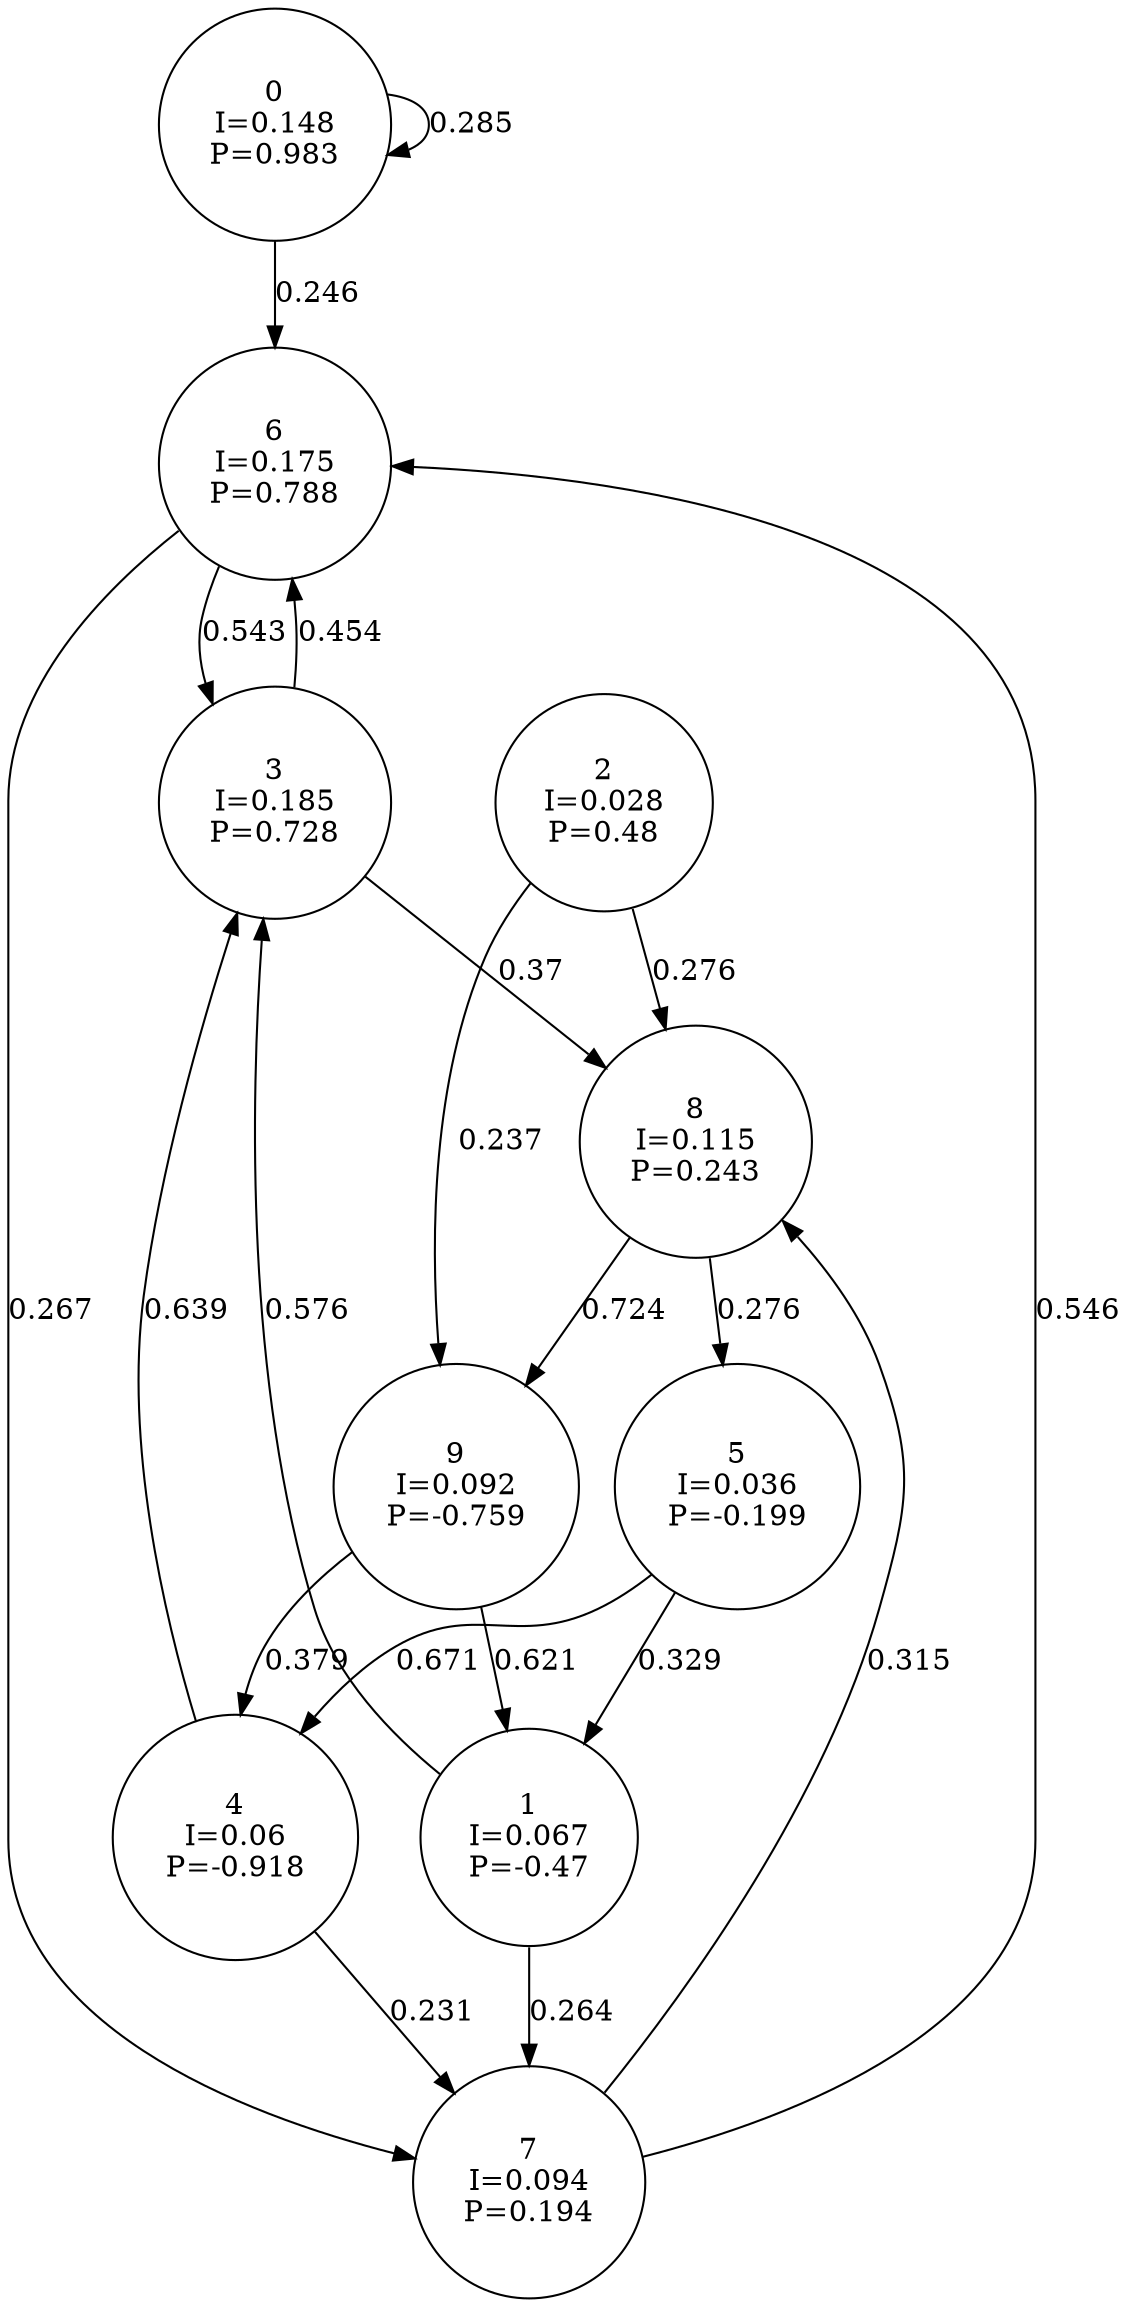 digraph a {
0 [shape=circle, label="0\nI=0.148\nP=0.983"];
	0 -> 0 [label="0.285"];
	0 -> 6 [label="0.246"];
1 [shape=circle, label="1\nI=0.067\nP=-0.47"];
	1 -> 3 [label="0.576"];
	1 -> 7 [label="0.264"];
2 [shape=circle, label="2\nI=0.028\nP=0.48"];
	2 -> 8 [label="0.276"];
	2 -> 9 [label="0.237"];
3 [shape=circle, label="3\nI=0.185\nP=0.728"];
	3 -> 6 [label="0.454"];
	3 -> 8 [label="0.37"];
4 [shape=circle, label="4\nI=0.06\nP=-0.918"];
	4 -> 3 [label="0.639"];
	4 -> 7 [label="0.231"];
5 [shape=circle, label="5\nI=0.036\nP=-0.199"];
	5 -> 1 [label="0.329"];
	5 -> 4 [label="0.671"];
6 [shape=circle, label="6\nI=0.175\nP=0.788"];
	6 -> 3 [label="0.543"];
	6 -> 7 [label="0.267"];
7 [shape=circle, label="7\nI=0.094\nP=0.194"];
	7 -> 6 [label="0.546"];
	7 -> 8 [label="0.315"];
8 [shape=circle, label="8\nI=0.115\nP=0.243"];
	8 -> 5 [label="0.276"];
	8 -> 9 [label="0.724"];
9 [shape=circle, label="9\nI=0.092\nP=-0.759"];
	9 -> 1 [label="0.621"];
	9 -> 4 [label="0.379"];
}